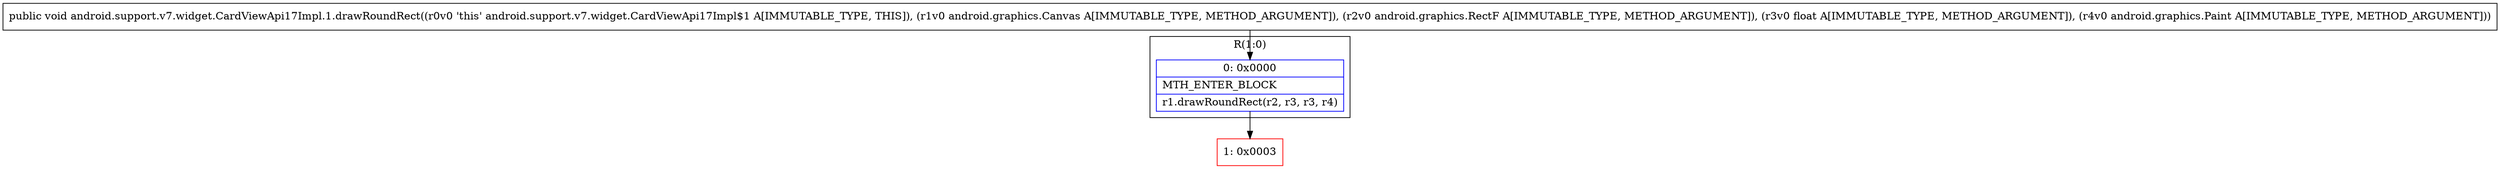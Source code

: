 digraph "CFG forandroid.support.v7.widget.CardViewApi17Impl.1.drawRoundRect(Landroid\/graphics\/Canvas;Landroid\/graphics\/RectF;FLandroid\/graphics\/Paint;)V" {
subgraph cluster_Region_831099868 {
label = "R(1:0)";
node [shape=record,color=blue];
Node_0 [shape=record,label="{0\:\ 0x0000|MTH_ENTER_BLOCK\l|r1.drawRoundRect(r2, r3, r3, r4)\l}"];
}
Node_1 [shape=record,color=red,label="{1\:\ 0x0003}"];
MethodNode[shape=record,label="{public void android.support.v7.widget.CardViewApi17Impl.1.drawRoundRect((r0v0 'this' android.support.v7.widget.CardViewApi17Impl$1 A[IMMUTABLE_TYPE, THIS]), (r1v0 android.graphics.Canvas A[IMMUTABLE_TYPE, METHOD_ARGUMENT]), (r2v0 android.graphics.RectF A[IMMUTABLE_TYPE, METHOD_ARGUMENT]), (r3v0 float A[IMMUTABLE_TYPE, METHOD_ARGUMENT]), (r4v0 android.graphics.Paint A[IMMUTABLE_TYPE, METHOD_ARGUMENT])) }"];
MethodNode -> Node_0;
Node_0 -> Node_1;
}

